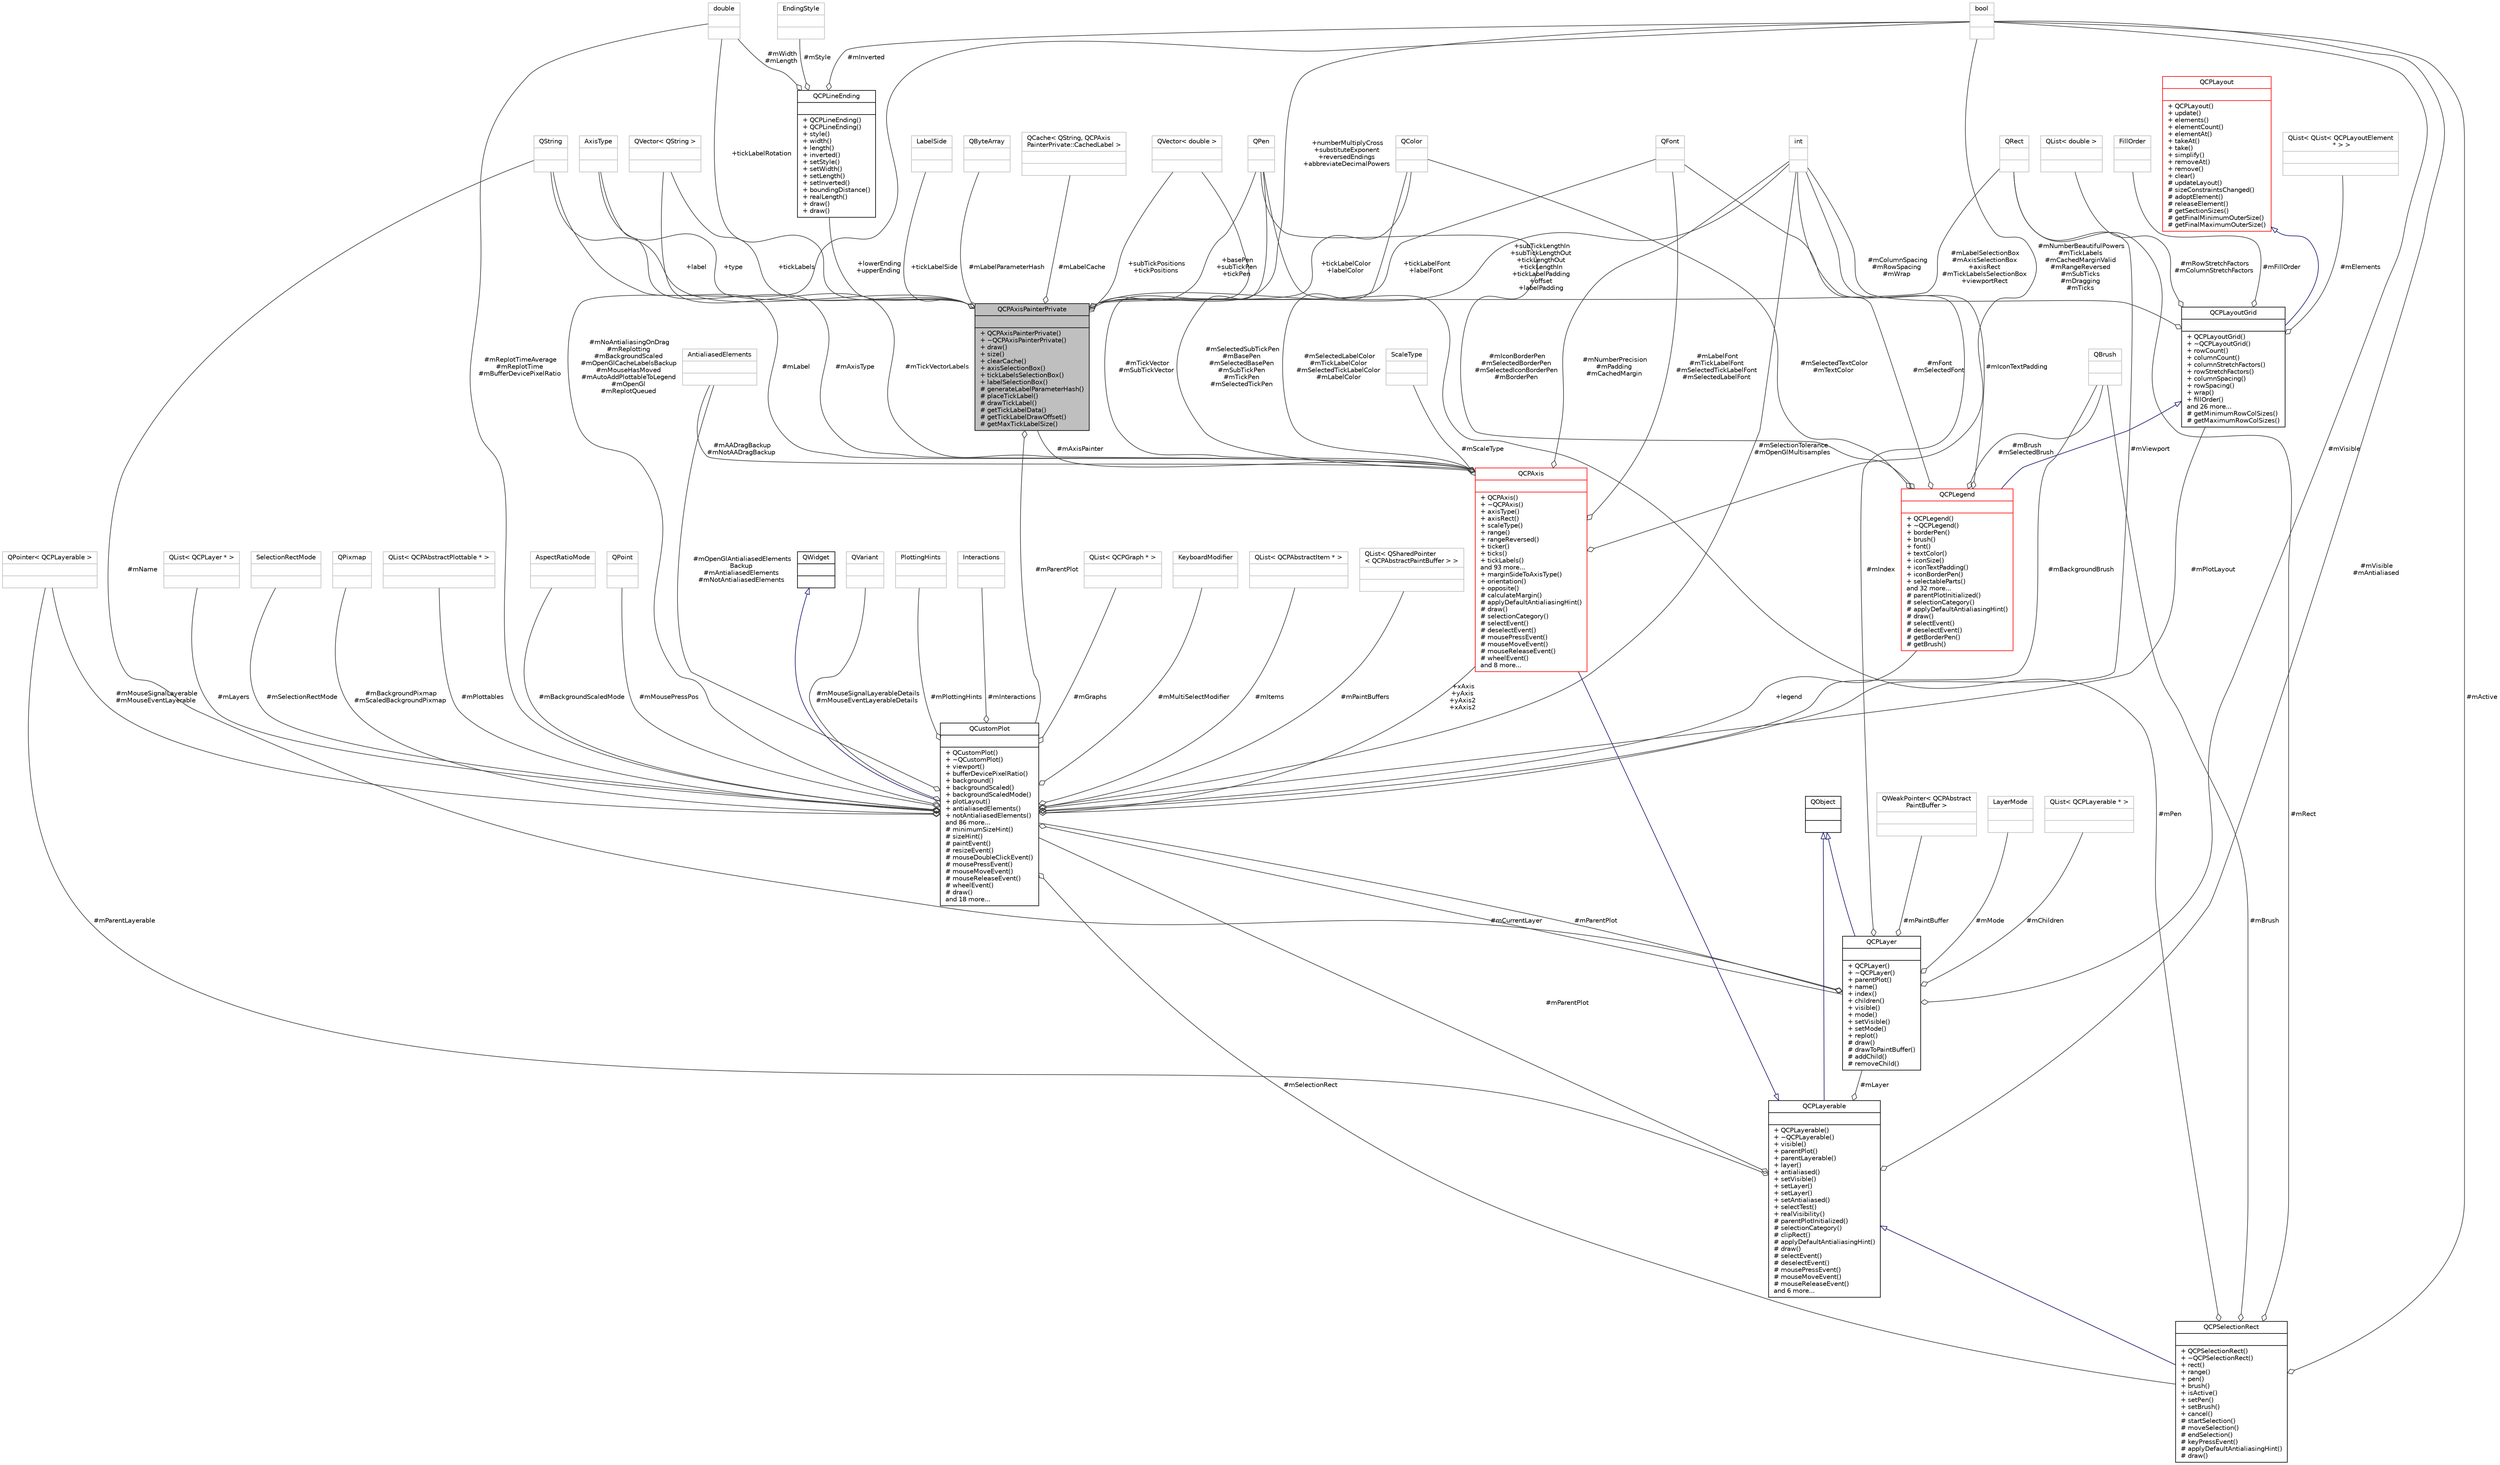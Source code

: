 digraph "QCPAxisPainterPrivate"
{
 // LATEX_PDF_SIZE
  edge [fontname="Helvetica",fontsize="10",labelfontname="Helvetica",labelfontsize="10"];
  node [fontname="Helvetica",fontsize="10",shape=record];
  Node1 [label="{QCPAxisPainterPrivate\n||+ QCPAxisPainterPrivate()\l+ ~QCPAxisPainterPrivate()\l+ draw()\l+ size()\l+ clearCache()\l+ axisSelectionBox()\l+ tickLabelsSelectionBox()\l+ labelSelectionBox()\l# generateLabelParameterHash()\l# placeTickLabel()\l# drawTickLabel()\l# getTickLabelData()\l# getTickLabelDrawOffset()\l# getMaxTickLabelSize()\l}",height=0.2,width=0.4,color="black", fillcolor="grey75", style="filled", fontcolor="black",tooltip=" "];
  Node2 -> Node1 [color="grey25",fontsize="10",style="solid",label=" +tickLabels" ,arrowhead="odiamond",fontname="Helvetica"];
  Node2 [label="{QVector\< QString \>\n||}",height=0.2,width=0.4,color="grey75", fillcolor="white", style="filled",tooltip=" "];
  Node3 -> Node1 [color="grey25",fontsize="10",style="solid",label=" +lowerEnding\n+upperEnding" ,arrowhead="odiamond",fontname="Helvetica"];
  Node3 [label="{QCPLineEnding\n||+ QCPLineEnding()\l+ QCPLineEnding()\l+ style()\l+ width()\l+ length()\l+ inverted()\l+ setStyle()\l+ setWidth()\l+ setLength()\l+ setInverted()\l+ boundingDistance()\l+ realLength()\l+ draw()\l+ draw()\l}",height=0.2,width=0.4,color="black", fillcolor="white", style="filled",URL="$classQCPLineEnding.html",tooltip="Handles the different ending decorations for line-like items."];
  Node4 -> Node3 [color="grey25",fontsize="10",style="solid",label=" #mWidth\n#mLength" ,arrowhead="odiamond",fontname="Helvetica"];
  Node4 [label="{double\n||}",height=0.2,width=0.4,color="grey75", fillcolor="white", style="filled",tooltip=" "];
  Node5 -> Node3 [color="grey25",fontsize="10",style="solid",label=" #mInverted" ,arrowhead="odiamond",fontname="Helvetica"];
  Node5 [label="{bool\n||}",height=0.2,width=0.4,color="grey75", fillcolor="white", style="filled",tooltip=" "];
  Node6 -> Node3 [color="grey25",fontsize="10",style="solid",label=" #mStyle" ,arrowhead="odiamond",fontname="Helvetica"];
  Node6 [label="{EndingStyle\n||}",height=0.2,width=0.4,color="grey75", fillcolor="white", style="filled",tooltip=" "];
  Node4 -> Node1 [color="grey25",fontsize="10",style="solid",label=" +tickLabelRotation" ,arrowhead="odiamond",fontname="Helvetica"];
  Node7 -> Node1 [color="grey25",fontsize="10",style="solid",label=" +type" ,arrowhead="odiamond",fontname="Helvetica"];
  Node7 [label="{AxisType\n||}",height=0.2,width=0.4,color="grey75", fillcolor="white", style="filled",tooltip=" "];
  Node8 -> Node1 [color="grey25",fontsize="10",style="solid",label=" +tickLabelColor\n+labelColor" ,arrowhead="odiamond",fontname="Helvetica"];
  Node8 [label="{QColor\n||}",height=0.2,width=0.4,color="grey75", fillcolor="white", style="filled",tooltip=" "];
  Node9 -> Node1 [color="grey25",fontsize="10",style="solid",label=" +label" ,arrowhead="odiamond",fontname="Helvetica"];
  Node9 [label="{QString\n||}",height=0.2,width=0.4,color="grey75", fillcolor="white", style="filled",tooltip=" "];
  Node10 -> Node1 [color="grey25",fontsize="10",style="solid",label=" #mLabelParameterHash" ,arrowhead="odiamond",fontname="Helvetica"];
  Node10 [label="{QByteArray\n||}",height=0.2,width=0.4,color="grey75", fillcolor="white", style="filled",tooltip=" "];
  Node11 -> Node1 [color="grey25",fontsize="10",style="solid",label=" +subTickPositions\n+tickPositions" ,arrowhead="odiamond",fontname="Helvetica"];
  Node11 [label="{QVector\< double \>\n||}",height=0.2,width=0.4,color="grey75", fillcolor="white", style="filled",tooltip=" "];
  Node12 -> Node1 [color="grey25",fontsize="10",style="solid",label=" #mLabelCache" ,arrowhead="odiamond",fontname="Helvetica"];
  Node12 [label="{QCache\< QString, QCPAxis\lPainterPrivate::CachedLabel \>\n||}",height=0.2,width=0.4,color="grey75", fillcolor="white", style="filled",tooltip=" "];
  Node13 -> Node1 [color="grey25",fontsize="10",style="solid",label=" +basePen\n+subTickPen\n+tickPen" ,arrowhead="odiamond",fontname="Helvetica"];
  Node13 [label="{QPen\n||}",height=0.2,width=0.4,color="grey75", fillcolor="white", style="filled",tooltip=" "];
  Node14 -> Node1 [color="grey25",fontsize="10",style="solid",label=" +tickLabelFont\n+labelFont" ,arrowhead="odiamond",fontname="Helvetica"];
  Node14 [label="{QFont\n||}",height=0.2,width=0.4,color="grey75", fillcolor="white", style="filled",tooltip=" "];
  Node15 -> Node1 [color="grey25",fontsize="10",style="solid",label=" +subTickLengthIn\n+subTickLengthOut\n+tickLengthOut\n+tickLengthIn\n+tickLabelPadding\n+offset\n+labelPadding" ,arrowhead="odiamond",fontname="Helvetica"];
  Node15 [label="{int\n||}",height=0.2,width=0.4,color="grey75", fillcolor="white", style="filled",tooltip=" "];
  Node5 -> Node1 [color="grey25",fontsize="10",style="solid",label=" +numberMultiplyCross\n+substituteExponent\n+reversedEndings\n+abbreviateDecimalPowers" ,arrowhead="odiamond",fontname="Helvetica"];
  Node16 -> Node1 [color="grey25",fontsize="10",style="solid",label=" #mParentPlot" ,arrowhead="odiamond",fontname="Helvetica"];
  Node16 [label="{QCustomPlot\n||+ QCustomPlot()\l+ ~QCustomPlot()\l+ viewport()\l+ bufferDevicePixelRatio()\l+ background()\l+ backgroundScaled()\l+ backgroundScaledMode()\l+ plotLayout()\l+ antialiasedElements()\l+ notAntialiasedElements()\land 86 more...\l# minimumSizeHint()\l# sizeHint()\l# paintEvent()\l# resizeEvent()\l# mouseDoubleClickEvent()\l# mousePressEvent()\l# mouseMoveEvent()\l# mouseReleaseEvent()\l# wheelEvent()\l# draw()\land 18 more...\l}",height=0.2,width=0.4,color="black", fillcolor="white", style="filled",URL="$classQCustomPlot.html",tooltip="The central class of the library. This is the QWidget which displays the plot and interacts with the ..."];
  Node17 -> Node16 [dir="back",color="midnightblue",fontsize="10",style="solid",arrowtail="onormal",fontname="Helvetica"];
  Node17 [label="{QWidget\n||}",height=0.2,width=0.4,color="black", fillcolor="white", style="filled",URL="$classQWidget.html",tooltip=" "];
  Node18 -> Node16 [color="grey25",fontsize="10",style="solid",label=" #mCurrentLayer" ,arrowhead="odiamond",fontname="Helvetica"];
  Node18 [label="{QCPLayer\n||+ QCPLayer()\l+ ~QCPLayer()\l+ parentPlot()\l+ name()\l+ index()\l+ children()\l+ visible()\l+ mode()\l+ setVisible()\l+ setMode()\l+ replot()\l# draw()\l# drawToPaintBuffer()\l# addChild()\l# removeChild()\l}",height=0.2,width=0.4,color="black", fillcolor="white", style="filled",URL="$classQCPLayer.html",tooltip="A layer that may contain objects, to control the rendering order."];
  Node19 -> Node18 [dir="back",color="midnightblue",fontsize="10",style="solid",arrowtail="onormal",fontname="Helvetica"];
  Node19 [label="{QObject\n||}",height=0.2,width=0.4,color="black", fillcolor="white", style="filled",URL="$classQObject.html",tooltip=" "];
  Node9 -> Node18 [color="grey25",fontsize="10",style="solid",label=" #mName" ,arrowhead="odiamond",fontname="Helvetica"];
  Node15 -> Node18 [color="grey25",fontsize="10",style="solid",label=" #mIndex" ,arrowhead="odiamond",fontname="Helvetica"];
  Node20 -> Node18 [color="grey25",fontsize="10",style="solid",label=" #mPaintBuffer" ,arrowhead="odiamond",fontname="Helvetica"];
  Node20 [label="{QWeakPointer\< QCPAbstract\lPaintBuffer \>\n||}",height=0.2,width=0.4,color="grey75", fillcolor="white", style="filled",tooltip=" "];
  Node5 -> Node18 [color="grey25",fontsize="10",style="solid",label=" #mVisible" ,arrowhead="odiamond",fontname="Helvetica"];
  Node16 -> Node18 [color="grey25",fontsize="10",style="solid",label=" #mParentPlot" ,arrowhead="odiamond",fontname="Helvetica"];
  Node21 -> Node18 [color="grey25",fontsize="10",style="solid",label=" #mMode" ,arrowhead="odiamond",fontname="Helvetica"];
  Node21 [label="{LayerMode\n||}",height=0.2,width=0.4,color="grey75", fillcolor="white", style="filled",tooltip=" "];
  Node22 -> Node18 [color="grey25",fontsize="10",style="solid",label=" #mChildren" ,arrowhead="odiamond",fontname="Helvetica"];
  Node22 [label="{QList\< QCPLayerable * \>\n||}",height=0.2,width=0.4,color="grey75", fillcolor="white", style="filled",tooltip=" "];
  Node23 -> Node16 [color="grey25",fontsize="10",style="solid",label=" #mPlotLayout" ,arrowhead="odiamond",fontname="Helvetica"];
  Node23 [label="{QCPLayoutGrid\n||+ QCPLayoutGrid()\l+ ~QCPLayoutGrid()\l+ rowCount()\l+ columnCount()\l+ columnStretchFactors()\l+ rowStretchFactors()\l+ columnSpacing()\l+ rowSpacing()\l+ wrap()\l+ fillOrder()\land 26 more...\l# getMinimumRowColSizes()\l# getMaximumRowColSizes()\l}",height=0.2,width=0.4,color="black", fillcolor="white", style="filled",URL="$classQCPLayoutGrid.html",tooltip="A layout that arranges child elements in a grid."];
  Node24 -> Node23 [dir="back",color="midnightblue",fontsize="10",style="solid",arrowtail="onormal",fontname="Helvetica"];
  Node24 [label="{QCPLayout\n||+ QCPLayout()\l+ update()\l+ elements()\l+ elementCount()\l+ elementAt()\l+ takeAt()\l+ take()\l+ simplify()\l+ removeAt()\l+ remove()\l+ clear()\l# updateLayout()\l# sizeConstraintsChanged()\l# adoptElement()\l# releaseElement()\l# getSectionSizes()\l# getFinalMinimumOuterSize()\l# getFinalMaximumOuterSize()\l}",height=0.2,width=0.4,color="red", fillcolor="white", style="filled",URL="$classQCPLayout.html",tooltip="The abstract base class for layouts."];
  Node34 -> Node23 [color="grey25",fontsize="10",style="solid",label=" #mElements" ,arrowhead="odiamond",fontname="Helvetica"];
  Node34 [label="{QList\< QList\< QCPLayoutElement\l * \> \>\n||}",height=0.2,width=0.4,color="grey75", fillcolor="white", style="filled",tooltip=" "];
  Node35 -> Node23 [color="grey25",fontsize="10",style="solid",label=" #mRowStretchFactors\n#mColumnStretchFactors" ,arrowhead="odiamond",fontname="Helvetica"];
  Node35 [label="{QList\< double \>\n||}",height=0.2,width=0.4,color="grey75", fillcolor="white", style="filled",tooltip=" "];
  Node15 -> Node23 [color="grey25",fontsize="10",style="solid",label=" #mColumnSpacing\n#mRowSpacing\n#mWrap" ,arrowhead="odiamond",fontname="Helvetica"];
  Node36 -> Node23 [color="grey25",fontsize="10",style="solid",label=" #mFillOrder" ,arrowhead="odiamond",fontname="Helvetica"];
  Node36 [label="{FillOrder\n||}",height=0.2,width=0.4,color="grey75", fillcolor="white", style="filled",tooltip=" "];
  Node37 -> Node16 [color="grey25",fontsize="10",style="solid",label=" #mMouseSignalLayerableDetails\n#mMouseEventLayerableDetails" ,arrowhead="odiamond",fontname="Helvetica"];
  Node37 [label="{QVariant\n||}",height=0.2,width=0.4,color="grey75", fillcolor="white", style="filled",tooltip=" "];
  Node38 -> Node16 [color="grey25",fontsize="10",style="solid",label=" #mPlottingHints" ,arrowhead="odiamond",fontname="Helvetica"];
  Node38 [label="{PlottingHints\n||}",height=0.2,width=0.4,color="grey75", fillcolor="white", style="filled",tooltip=" "];
  Node39 -> Node16 [color="grey25",fontsize="10",style="solid",label=" #mInteractions" ,arrowhead="odiamond",fontname="Helvetica"];
  Node39 [label="{Interactions\n||}",height=0.2,width=0.4,color="grey75", fillcolor="white", style="filled",tooltip=" "];
  Node4 -> Node16 [color="grey25",fontsize="10",style="solid",label=" #mReplotTimeAverage\n#mReplotTime\n#mBufferDevicePixelRatio" ,arrowhead="odiamond",fontname="Helvetica"];
  Node40 -> Node16 [color="grey25",fontsize="10",style="solid",label=" #mSelectionRect" ,arrowhead="odiamond",fontname="Helvetica"];
  Node40 [label="{QCPSelectionRect\n||+ QCPSelectionRect()\l+ ~QCPSelectionRect()\l+ rect()\l+ range()\l+ pen()\l+ brush()\l+ isActive()\l+ setPen()\l+ setBrush()\l+ cancel()\l# startSelection()\l# moveSelection()\l# endSelection()\l# keyPressEvent()\l# applyDefaultAntialiasingHint()\l# draw()\l}",height=0.2,width=0.4,color="black", fillcolor="white", style="filled",URL="$classQCPSelectionRect.html",tooltip="Provides rect/rubber-band data selection and range zoom interaction."];
  Node26 -> Node40 [dir="back",color="midnightblue",fontsize="10",style="solid",arrowtail="onormal",fontname="Helvetica"];
  Node26 [label="{QCPLayerable\n||+ QCPLayerable()\l+ ~QCPLayerable()\l+ visible()\l+ parentPlot()\l+ parentLayerable()\l+ layer()\l+ antialiased()\l+ setVisible()\l+ setLayer()\l+ setLayer()\l+ setAntialiased()\l+ selectTest()\l+ realVisibility()\l# parentPlotInitialized()\l# selectionCategory()\l# clipRect()\l# applyDefaultAntialiasingHint()\l# draw()\l# selectEvent()\l# deselectEvent()\l# mousePressEvent()\l# mouseMoveEvent()\l# mouseReleaseEvent()\land 6 more...\l}",height=0.2,width=0.4,color="black", fillcolor="white", style="filled",URL="$classQCPLayerable.html",tooltip="Base class for all drawable objects."];
  Node19 -> Node26 [dir="back",color="midnightblue",fontsize="10",style="solid",arrowtail="onormal",fontname="Helvetica"];
  Node18 -> Node26 [color="grey25",fontsize="10",style="solid",label=" #mLayer" ,arrowhead="odiamond",fontname="Helvetica"];
  Node27 -> Node26 [color="grey25",fontsize="10",style="solid",label=" #mParentLayerable" ,arrowhead="odiamond",fontname="Helvetica"];
  Node27 [label="{QPointer\< QCPLayerable \>\n||}",height=0.2,width=0.4,color="grey75", fillcolor="white", style="filled",tooltip=" "];
  Node5 -> Node26 [color="grey25",fontsize="10",style="solid",label=" #mVisible\n#mAntialiased" ,arrowhead="odiamond",fontname="Helvetica"];
  Node16 -> Node26 [color="grey25",fontsize="10",style="solid",label=" #mParentPlot" ,arrowhead="odiamond",fontname="Helvetica"];
  Node13 -> Node40 [color="grey25",fontsize="10",style="solid",label=" #mPen" ,arrowhead="odiamond",fontname="Helvetica"];
  Node5 -> Node40 [color="grey25",fontsize="10",style="solid",label=" #mActive" ,arrowhead="odiamond",fontname="Helvetica"];
  Node41 -> Node40 [color="grey25",fontsize="10",style="solid",label=" #mBrush" ,arrowhead="odiamond",fontname="Helvetica"];
  Node41 [label="{QBrush\n||}",height=0.2,width=0.4,color="grey75", fillcolor="white", style="filled",tooltip=" "];
  Node32 -> Node40 [color="grey25",fontsize="10",style="solid",label=" #mRect" ,arrowhead="odiamond",fontname="Helvetica"];
  Node32 [label="{QRect\n||}",height=0.2,width=0.4,color="grey75", fillcolor="white", style="filled",tooltip=" "];
  Node42 -> Node16 [color="grey25",fontsize="10",style="solid",label=" #mGraphs" ,arrowhead="odiamond",fontname="Helvetica"];
  Node42 [label="{QList\< QCPGraph * \>\n||}",height=0.2,width=0.4,color="grey75", fillcolor="white", style="filled",tooltip=" "];
  Node43 -> Node16 [color="grey25",fontsize="10",style="solid",label=" #mMultiSelectModifier" ,arrowhead="odiamond",fontname="Helvetica"];
  Node43 [label="{KeyboardModifier\n||}",height=0.2,width=0.4,color="grey75", fillcolor="white", style="filled",tooltip=" "];
  Node44 -> Node16 [color="grey25",fontsize="10",style="solid",label=" #mItems" ,arrowhead="odiamond",fontname="Helvetica"];
  Node44 [label="{QList\< QCPAbstractItem * \>\n||}",height=0.2,width=0.4,color="grey75", fillcolor="white", style="filled",tooltip=" "];
  Node45 -> Node16 [color="grey25",fontsize="10",style="solid",label=" #mPaintBuffers" ,arrowhead="odiamond",fontname="Helvetica"];
  Node45 [label="{QList\< QSharedPointer\l\< QCPAbstractPaintBuffer \> \>\n||}",height=0.2,width=0.4,color="grey75", fillcolor="white", style="filled",tooltip=" "];
  Node46 -> Node16 [color="grey25",fontsize="10",style="solid",label=" +xAxis\n+yAxis\n+yAxis2\n+xAxis2" ,arrowhead="odiamond",fontname="Helvetica"];
  Node46 [label="{QCPAxis\n||+ QCPAxis()\l+ ~QCPAxis()\l+ axisType()\l+ axisRect()\l+ scaleType()\l+ range()\l+ rangeReversed()\l+ ticker()\l+ ticks()\l+ tickLabels()\land 93 more...\l+ marginSideToAxisType()\l+ orientation()\l+ opposite()\l# calculateMargin()\l# applyDefaultAntialiasingHint()\l# draw()\l# selectionCategory()\l# selectEvent()\l# deselectEvent()\l# mousePressEvent()\l# mouseMoveEvent()\l# mouseReleaseEvent()\l# wheelEvent()\land 8 more...\l}",height=0.2,width=0.4,color="red", fillcolor="white", style="filled",URL="$classQCPAxis.html",tooltip="Manages a single axis inside a QCustomPlot."];
  Node26 -> Node46 [dir="back",color="midnightblue",fontsize="10",style="solid",arrowtail="onormal",fontname="Helvetica"];
  Node47 -> Node46 [color="grey25",fontsize="10",style="solid",label=" #mScaleType" ,arrowhead="odiamond",fontname="Helvetica"];
  Node47 [label="{ScaleType\n||}",height=0.2,width=0.4,color="grey75", fillcolor="white", style="filled",tooltip=" "];
  Node2 -> Node46 [color="grey25",fontsize="10",style="solid",label=" #mTickVectorLabels" ,arrowhead="odiamond",fontname="Helvetica"];
  Node8 -> Node46 [color="grey25",fontsize="10",style="solid",label=" #mSelectedLabelColor\n#mTickLabelColor\n#mSelectedTickLabelColor\n#mLabelColor" ,arrowhead="odiamond",fontname="Helvetica"];
  Node1 -> Node46 [color="grey25",fontsize="10",style="solid",label=" #mAxisPainter" ,arrowhead="odiamond",fontname="Helvetica"];
  Node9 -> Node46 [color="grey25",fontsize="10",style="solid",label=" #mLabel" ,arrowhead="odiamond",fontname="Helvetica"];
  Node11 -> Node46 [color="grey25",fontsize="10",style="solid",label=" #mTickVector\n#mSubTickVector" ,arrowhead="odiamond",fontname="Helvetica"];
  Node7 -> Node46 [color="grey25",fontsize="10",style="solid",label=" #mAxisType" ,arrowhead="odiamond",fontname="Helvetica"];
  Node13 -> Node46 [color="grey25",fontsize="10",style="solid",label=" #mSelectedSubTickPen\n#mBasePen\n#mSelectedBasePen\n#mSubTickPen\n#mTickPen\n#mSelectedTickPen" ,arrowhead="odiamond",fontname="Helvetica"];
  Node14 -> Node46 [color="grey25",fontsize="10",style="solid",label=" #mLabelFont\n#mTickLabelFont\n#mSelectedTickLabelFont\n#mSelectedLabelFont" ,arrowhead="odiamond",fontname="Helvetica"];
  Node15 -> Node46 [color="grey25",fontsize="10",style="solid",label=" #mNumberPrecision\n#mPadding\n#mCachedMargin" ,arrowhead="odiamond",fontname="Helvetica"];
  Node5 -> Node46 [color="grey25",fontsize="10",style="solid",label=" #mNumberBeautifulPowers\n#mTickLabels\n#mCachedMarginValid\n#mRangeReversed\n#mSubTicks\n#mDragging\n#mTicks" ,arrowhead="odiamond",fontname="Helvetica"];
  Node60 -> Node46 [color="grey25",fontsize="10",style="solid",label=" #mAADragBackup\n#mNotAADragBackup" ,arrowhead="odiamond",fontname="Helvetica"];
  Node60 [label="{AntialiasedElements\n||}",height=0.2,width=0.4,color="grey75", fillcolor="white", style="filled",tooltip=" "];
  Node67 -> Node16 [color="grey25",fontsize="10",style="solid",label=" #mLayers" ,arrowhead="odiamond",fontname="Helvetica"];
  Node67 [label="{QList\< QCPLayer * \>\n||}",height=0.2,width=0.4,color="grey75", fillcolor="white", style="filled",tooltip=" "];
  Node68 -> Node16 [color="grey25",fontsize="10",style="solid",label=" #mSelectionRectMode" ,arrowhead="odiamond",fontname="Helvetica"];
  Node68 [label="{SelectionRectMode\n||}",height=0.2,width=0.4,color="grey75", fillcolor="white", style="filled",tooltip=" "];
  Node59 -> Node16 [color="grey25",fontsize="10",style="solid",label=" #mBackgroundPixmap\n#mScaledBackgroundPixmap" ,arrowhead="odiamond",fontname="Helvetica"];
  Node59 [label="{QPixmap\n||}",height=0.2,width=0.4,color="grey75", fillcolor="white", style="filled",tooltip=" "];
  Node27 -> Node16 [color="grey25",fontsize="10",style="solid",label=" #mMouseSignalLayerable\n#mMouseEventLayerable" ,arrowhead="odiamond",fontname="Helvetica"];
  Node15 -> Node16 [color="grey25",fontsize="10",style="solid",label=" #mSelectionTolerance\n#mOpenGlMultisamples" ,arrowhead="odiamond",fontname="Helvetica"];
  Node69 -> Node16 [color="grey25",fontsize="10",style="solid",label=" #mPlottables" ,arrowhead="odiamond",fontname="Helvetica"];
  Node69 [label="{QList\< QCPAbstractPlottable * \>\n||}",height=0.2,width=0.4,color="grey75", fillcolor="white", style="filled",tooltip=" "];
  Node5 -> Node16 [color="grey25",fontsize="10",style="solid",label=" #mNoAntialiasingOnDrag\n#mReplotting\n#mBackgroundScaled\n#mOpenGlCacheLabelsBackup\n#mMouseHasMoved\n#mAutoAddPlottableToLegend\n#mOpenGl\n#mReplotQueued" ,arrowhead="odiamond",fontname="Helvetica"];
  Node41 -> Node16 [color="grey25",fontsize="10",style="solid",label=" #mBackgroundBrush" ,arrowhead="odiamond",fontname="Helvetica"];
  Node60 -> Node16 [color="grey25",fontsize="10",style="solid",label=" #mOpenGlAntialiasedElements\lBackup\n#mAntialiasedElements\n#mNotAntialiasedElements" ,arrowhead="odiamond",fontname="Helvetica"];
  Node70 -> Node16 [color="grey25",fontsize="10",style="solid",label=" +legend" ,arrowhead="odiamond",fontname="Helvetica"];
  Node70 [label="{QCPLegend\n||+ QCPLegend()\l+ ~QCPLegend()\l+ borderPen()\l+ brush()\l+ font()\l+ textColor()\l+ iconSize()\l+ iconTextPadding()\l+ iconBorderPen()\l+ selectableParts()\land 32 more...\l# parentPlotInitialized()\l# selectionCategory()\l# applyDefaultAntialiasingHint()\l# draw()\l# selectEvent()\l# deselectEvent()\l# getBorderPen()\l# getBrush()\l}",height=0.2,width=0.4,color="red", fillcolor="white", style="filled",URL="$classQCPLegend.html",tooltip="Manages a legend inside a QCustomPlot."];
  Node23 -> Node70 [dir="back",color="midnightblue",fontsize="10",style="solid",arrowtail="onormal",fontname="Helvetica"];
  Node8 -> Node70 [color="grey25",fontsize="10",style="solid",label=" #mSelectedTextColor\n#mTextColor" ,arrowhead="odiamond",fontname="Helvetica"];
  Node13 -> Node70 [color="grey25",fontsize="10",style="solid",label=" #mIconBorderPen\n#mSelectedBorderPen\n#mSelectedIconBorderPen\n#mBorderPen" ,arrowhead="odiamond",fontname="Helvetica"];
  Node15 -> Node70 [color="grey25",fontsize="10",style="solid",label=" #mIconTextPadding" ,arrowhead="odiamond",fontname="Helvetica"];
  Node14 -> Node70 [color="grey25",fontsize="10",style="solid",label=" #mFont\n#mSelectedFont" ,arrowhead="odiamond",fontname="Helvetica"];
  Node41 -> Node70 [color="grey25",fontsize="10",style="solid",label=" #mBrush\n#mSelectedBrush" ,arrowhead="odiamond",fontname="Helvetica"];
  Node62 -> Node16 [color="grey25",fontsize="10",style="solid",label=" #mBackgroundScaledMode" ,arrowhead="odiamond",fontname="Helvetica"];
  Node62 [label="{AspectRatioMode\n||}",height=0.2,width=0.4,color="grey75", fillcolor="white", style="filled",tooltip=" "];
  Node32 -> Node16 [color="grey25",fontsize="10",style="solid",label=" #mViewport" ,arrowhead="odiamond",fontname="Helvetica"];
  Node71 -> Node16 [color="grey25",fontsize="10",style="solid",label=" #mMousePressPos" ,arrowhead="odiamond",fontname="Helvetica"];
  Node71 [label="{QPoint\n||}",height=0.2,width=0.4,color="grey75", fillcolor="white", style="filled",tooltip=" "];
  Node72 -> Node1 [color="grey25",fontsize="10",style="solid",label=" +tickLabelSide" ,arrowhead="odiamond",fontname="Helvetica"];
  Node72 [label="{LabelSide\n||}",height=0.2,width=0.4,color="grey75", fillcolor="white", style="filled",tooltip=" "];
  Node32 -> Node1 [color="grey25",fontsize="10",style="solid",label=" #mLabelSelectionBox\n#mAxisSelectionBox\n+axisRect\n#mTickLabelsSelectionBox\n+viewportRect" ,arrowhead="odiamond",fontname="Helvetica"];
}
